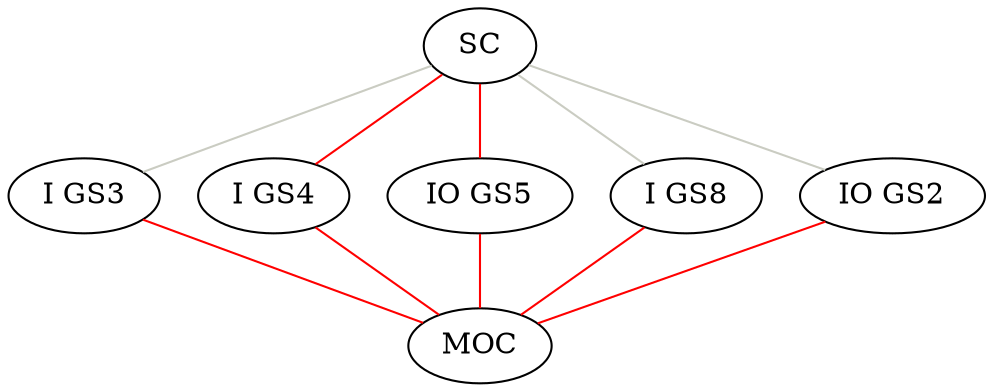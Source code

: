 graph contactGraph {
    "SC" -- "I GS3" [color="0.2 0.05 0.8"];
    "I GS4" -- "MOC" [color=red];
    "SC" -- "I GS4" [color=red];
    "SC" -- "IO GS5" [color=red];
    "I GS8" -- "MOC" [color=red];
    "SC" -- "I GS8" [color="0.2 0.05 0.8"];
    "IO GS2" -- "MOC" [color=red];
    "SC" -- "IO GS2" [color="0.2 0.05 0.8"];
    "I GS3" -- "MOC" [color=red];
    "IO GS5" -- "MOC" [color=red];
}
